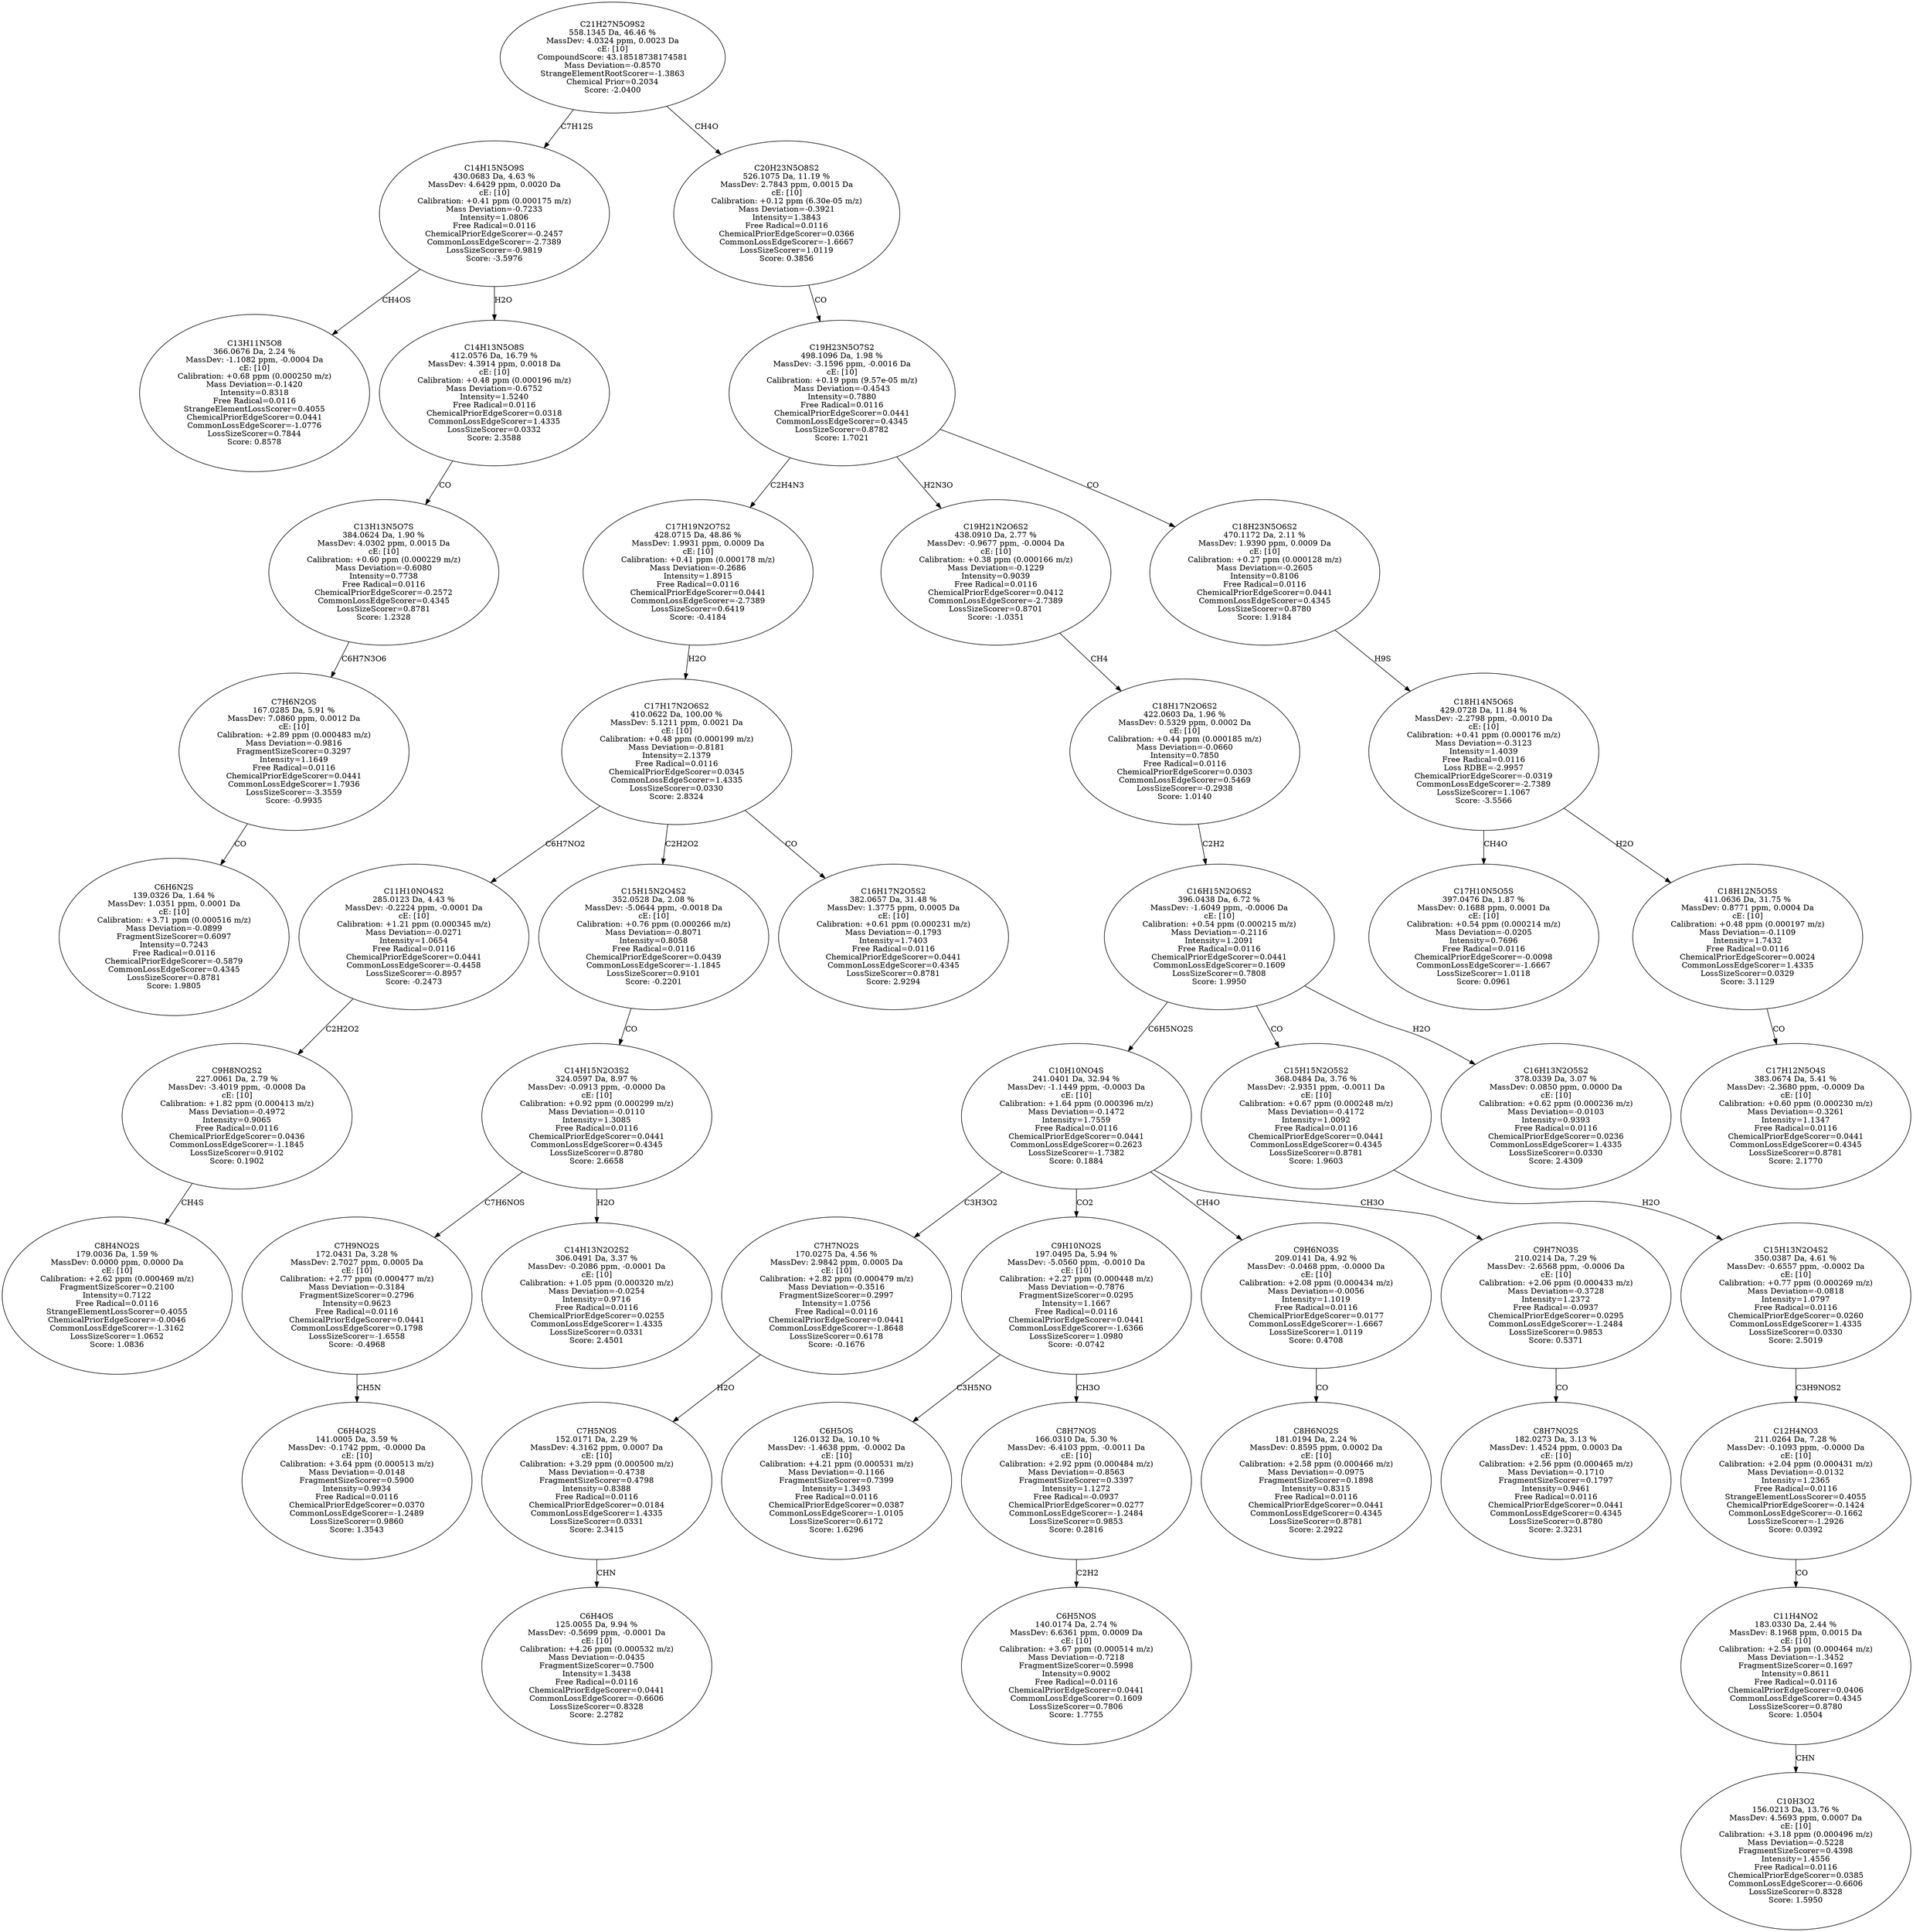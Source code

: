 strict digraph {
v1 [label="C13H11N5O8\n366.0676 Da, 2.24 %\nMassDev: -1.1082 ppm, -0.0004 Da\ncE: [10]\nCalibration: +0.68 ppm (0.000250 m/z)\nMass Deviation=-0.1420\nIntensity=0.8318\nFree Radical=0.0116\nStrangeElementLossScorer=0.4055\nChemicalPriorEdgeScorer=0.0441\nCommonLossEdgeScorer=-1.0776\nLossSizeScorer=0.7844\nScore: 0.8578"];
v2 [label="C6H6N2S\n139.0326 Da, 1.64 %\nMassDev: 1.0351 ppm, 0.0001 Da\ncE: [10]\nCalibration: +3.71 ppm (0.000516 m/z)\nMass Deviation=-0.0899\nFragmentSizeScorer=0.6097\nIntensity=0.7243\nFree Radical=0.0116\nChemicalPriorEdgeScorer=-0.5879\nCommonLossEdgeScorer=0.4345\nLossSizeScorer=0.8781\nScore: 1.9805"];
v3 [label="C7H6N2OS\n167.0285 Da, 5.91 %\nMassDev: 7.0860 ppm, 0.0012 Da\ncE: [10]\nCalibration: +2.89 ppm (0.000483 m/z)\nMass Deviation=-0.9816\nFragmentSizeScorer=0.3297\nIntensity=1.1649\nFree Radical=0.0116\nChemicalPriorEdgeScorer=0.0441\nCommonLossEdgeScorer=1.7936\nLossSizeScorer=-3.3559\nScore: -0.9935"];
v4 [label="C13H13N5O7S\n384.0624 Da, 1.90 %\nMassDev: 4.0302 ppm, 0.0015 Da\ncE: [10]\nCalibration: +0.60 ppm (0.000229 m/z)\nMass Deviation=-0.6080\nIntensity=0.7738\nFree Radical=0.0116\nChemicalPriorEdgeScorer=-0.2572\nCommonLossEdgeScorer=0.4345\nLossSizeScorer=0.8781\nScore: 1.2328"];
v5 [label="C14H13N5O8S\n412.0576 Da, 16.79 %\nMassDev: 4.3914 ppm, 0.0018 Da\ncE: [10]\nCalibration: +0.48 ppm (0.000196 m/z)\nMass Deviation=-0.6752\nIntensity=1.5240\nFree Radical=0.0116\nChemicalPriorEdgeScorer=0.0318\nCommonLossEdgeScorer=1.4335\nLossSizeScorer=0.0332\nScore: 2.3588"];
v6 [label="C14H15N5O9S\n430.0683 Da, 4.63 %\nMassDev: 4.6429 ppm, 0.0020 Da\ncE: [10]\nCalibration: +0.41 ppm (0.000175 m/z)\nMass Deviation=-0.7233\nIntensity=1.0806\nFree Radical=0.0116\nChemicalPriorEdgeScorer=-0.2457\nCommonLossEdgeScorer=-2.7389\nLossSizeScorer=-0.9819\nScore: -3.5976"];
v7 [label="C8H4NO2S\n179.0036 Da, 1.59 %\nMassDev: 0.0000 ppm, 0.0000 Da\ncE: [10]\nCalibration: +2.62 ppm (0.000469 m/z)\nFragmentSizeScorer=0.2100\nIntensity=0.7122\nFree Radical=0.0116\nStrangeElementLossScorer=0.4055\nChemicalPriorEdgeScorer=-0.0046\nCommonLossEdgeScorer=-1.3162\nLossSizeScorer=1.0652\nScore: 1.0836"];
v8 [label="C9H8NO2S2\n227.0061 Da, 2.79 %\nMassDev: -3.4019 ppm, -0.0008 Da\ncE: [10]\nCalibration: +1.82 ppm (0.000413 m/z)\nMass Deviation=-0.4972\nIntensity=0.9065\nFree Radical=0.0116\nChemicalPriorEdgeScorer=0.0436\nCommonLossEdgeScorer=-1.1845\nLossSizeScorer=0.9102\nScore: 0.1902"];
v9 [label="C11H10NO4S2\n285.0123 Da, 4.43 %\nMassDev: -0.2224 ppm, -0.0001 Da\ncE: [10]\nCalibration: +1.21 ppm (0.000345 m/z)\nMass Deviation=-0.0271\nIntensity=1.0654\nFree Radical=0.0116\nChemicalPriorEdgeScorer=0.0441\nCommonLossEdgeScorer=-0.4458\nLossSizeScorer=-0.8957\nScore: -0.2473"];
v10 [label="C6H4O2S\n141.0005 Da, 3.59 %\nMassDev: -0.1742 ppm, -0.0000 Da\ncE: [10]\nCalibration: +3.64 ppm (0.000513 m/z)\nMass Deviation=-0.0148\nFragmentSizeScorer=0.5900\nIntensity=0.9934\nFree Radical=0.0116\nChemicalPriorEdgeScorer=0.0370\nCommonLossEdgeScorer=-1.2489\nLossSizeScorer=0.9860\nScore: 1.3543"];
v11 [label="C7H9NO2S\n172.0431 Da, 3.28 %\nMassDev: 2.7027 ppm, 0.0005 Da\ncE: [10]\nCalibration: +2.77 ppm (0.000477 m/z)\nMass Deviation=-0.3184\nFragmentSizeScorer=0.2796\nIntensity=0.9623\nFree Radical=0.0116\nChemicalPriorEdgeScorer=0.0441\nCommonLossEdgeScorer=0.1798\nLossSizeScorer=-1.6558\nScore: -0.4968"];
v12 [label="C14H13N2O2S2\n306.0491 Da, 3.37 %\nMassDev: -0.2086 ppm, -0.0001 Da\ncE: [10]\nCalibration: +1.05 ppm (0.000320 m/z)\nMass Deviation=-0.0254\nIntensity=0.9716\nFree Radical=0.0116\nChemicalPriorEdgeScorer=0.0255\nCommonLossEdgeScorer=1.4335\nLossSizeScorer=0.0331\nScore: 2.4501"];
v13 [label="C14H15N2O3S2\n324.0597 Da, 8.97 %\nMassDev: -0.0913 ppm, -0.0000 Da\ncE: [10]\nCalibration: +0.92 ppm (0.000299 m/z)\nMass Deviation=-0.0110\nIntensity=1.3085\nFree Radical=0.0116\nChemicalPriorEdgeScorer=0.0441\nCommonLossEdgeScorer=0.4345\nLossSizeScorer=0.8780\nScore: 2.6658"];
v14 [label="C15H15N2O4S2\n352.0528 Da, 2.08 %\nMassDev: -5.0644 ppm, -0.0018 Da\ncE: [10]\nCalibration: +0.76 ppm (0.000266 m/z)\nMass Deviation=-0.8071\nIntensity=0.8058\nFree Radical=0.0116\nChemicalPriorEdgeScorer=0.0439\nCommonLossEdgeScorer=-1.1845\nLossSizeScorer=0.9101\nScore: -0.2201"];
v15 [label="C16H17N2O5S2\n382.0657 Da, 31.48 %\nMassDev: 1.3775 ppm, 0.0005 Da\ncE: [10]\nCalibration: +0.61 ppm (0.000231 m/z)\nMass Deviation=-0.1793\nIntensity=1.7403\nFree Radical=0.0116\nChemicalPriorEdgeScorer=0.0441\nCommonLossEdgeScorer=0.4345\nLossSizeScorer=0.8781\nScore: 2.9294"];
v16 [label="C17H17N2O6S2\n410.0622 Da, 100.00 %\nMassDev: 5.1211 ppm, 0.0021 Da\ncE: [10]\nCalibration: +0.48 ppm (0.000199 m/z)\nMass Deviation=-0.8181\nIntensity=2.1379\nFree Radical=0.0116\nChemicalPriorEdgeScorer=0.0345\nCommonLossEdgeScorer=1.4335\nLossSizeScorer=0.0330\nScore: 2.8324"];
v17 [label="C17H19N2O7S2\n428.0715 Da, 48.86 %\nMassDev: 1.9931 ppm, 0.0009 Da\ncE: [10]\nCalibration: +0.41 ppm (0.000178 m/z)\nMass Deviation=-0.2686\nIntensity=1.8915\nFree Radical=0.0116\nChemicalPriorEdgeScorer=0.0441\nCommonLossEdgeScorer=-2.7389\nLossSizeScorer=0.6419\nScore: -0.4184"];
v18 [label="C6H4OS\n125.0055 Da, 9.94 %\nMassDev: -0.5699 ppm, -0.0001 Da\ncE: [10]\nCalibration: +4.26 ppm (0.000532 m/z)\nMass Deviation=-0.0435\nFragmentSizeScorer=0.7500\nIntensity=1.3438\nFree Radical=0.0116\nChemicalPriorEdgeScorer=0.0441\nCommonLossEdgeScorer=-0.6606\nLossSizeScorer=0.8328\nScore: 2.2782"];
v19 [label="C7H5NOS\n152.0171 Da, 2.29 %\nMassDev: 4.3162 ppm, 0.0007 Da\ncE: [10]\nCalibration: +3.29 ppm (0.000500 m/z)\nMass Deviation=-0.4738\nFragmentSizeScorer=0.4798\nIntensity=0.8388\nFree Radical=0.0116\nChemicalPriorEdgeScorer=0.0184\nCommonLossEdgeScorer=1.4335\nLossSizeScorer=0.0331\nScore: 2.3415"];
v20 [label="C7H7NO2S\n170.0275 Da, 4.56 %\nMassDev: 2.9842 ppm, 0.0005 Da\ncE: [10]\nCalibration: +2.82 ppm (0.000479 m/z)\nMass Deviation=-0.3516\nFragmentSizeScorer=0.2997\nIntensity=1.0756\nFree Radical=0.0116\nChemicalPriorEdgeScorer=0.0441\nCommonLossEdgeScorer=-1.8648\nLossSizeScorer=0.6178\nScore: -0.1676"];
v21 [label="C6H5OS\n126.0132 Da, 10.10 %\nMassDev: -1.4638 ppm, -0.0002 Da\ncE: [10]\nCalibration: +4.21 ppm (0.000531 m/z)\nMass Deviation=-0.1166\nFragmentSizeScorer=0.7399\nIntensity=1.3493\nFree Radical=0.0116\nChemicalPriorEdgeScorer=0.0387\nCommonLossEdgeScorer=-1.0105\nLossSizeScorer=0.6172\nScore: 1.6296"];
v22 [label="C6H5NOS\n140.0174 Da, 2.74 %\nMassDev: 6.6361 ppm, 0.0009 Da\ncE: [10]\nCalibration: +3.67 ppm (0.000514 m/z)\nMass Deviation=-0.7218\nFragmentSizeScorer=0.5998\nIntensity=0.9002\nFree Radical=0.0116\nChemicalPriorEdgeScorer=0.0441\nCommonLossEdgeScorer=0.1609\nLossSizeScorer=0.7806\nScore: 1.7755"];
v23 [label="C8H7NOS\n166.0310 Da, 5.30 %\nMassDev: -6.4103 ppm, -0.0011 Da\ncE: [10]\nCalibration: +2.92 ppm (0.000484 m/z)\nMass Deviation=-0.8563\nFragmentSizeScorer=0.3397\nIntensity=1.1272\nFree Radical=-0.0937\nChemicalPriorEdgeScorer=0.0277\nCommonLossEdgeScorer=-1.2484\nLossSizeScorer=0.9853\nScore: 0.2816"];
v24 [label="C9H10NO2S\n197.0495 Da, 5.94 %\nMassDev: -5.0560 ppm, -0.0010 Da\ncE: [10]\nCalibration: +2.27 ppm (0.000448 m/z)\nMass Deviation=-0.7876\nFragmentSizeScorer=0.0295\nIntensity=1.1667\nFree Radical=0.0116\nChemicalPriorEdgeScorer=0.0441\nCommonLossEdgeScorer=-1.6366\nLossSizeScorer=1.0980\nScore: -0.0742"];
v25 [label="C8H6NO2S\n181.0194 Da, 2.24 %\nMassDev: 0.8595 ppm, 0.0002 Da\ncE: [10]\nCalibration: +2.58 ppm (0.000466 m/z)\nMass Deviation=-0.0975\nFragmentSizeScorer=0.1898\nIntensity=0.8315\nFree Radical=0.0116\nChemicalPriorEdgeScorer=0.0441\nCommonLossEdgeScorer=0.4345\nLossSizeScorer=0.8781\nScore: 2.2922"];
v26 [label="C9H6NO3S\n209.0141 Da, 4.92 %\nMassDev: -0.0468 ppm, -0.0000 Da\ncE: [10]\nCalibration: +2.08 ppm (0.000434 m/z)\nMass Deviation=-0.0056\nIntensity=1.1019\nFree Radical=0.0116\nChemicalPriorEdgeScorer=0.0177\nCommonLossEdgeScorer=-1.6667\nLossSizeScorer=1.0119\nScore: 0.4708"];
v27 [label="C8H7NO2S\n182.0273 Da, 3.13 %\nMassDev: 1.4524 ppm, 0.0003 Da\ncE: [10]\nCalibration: +2.56 ppm (0.000465 m/z)\nMass Deviation=-0.1710\nFragmentSizeScorer=0.1797\nIntensity=0.9461\nFree Radical=0.0116\nChemicalPriorEdgeScorer=0.0441\nCommonLossEdgeScorer=0.4345\nLossSizeScorer=0.8780\nScore: 2.3231"];
v28 [label="C9H7NO3S\n210.0214 Da, 7.29 %\nMassDev: -2.6568 ppm, -0.0006 Da\ncE: [10]\nCalibration: +2.06 ppm (0.000433 m/z)\nMass Deviation=-0.3728\nIntensity=1.2372\nFree Radical=-0.0937\nChemicalPriorEdgeScorer=0.0295\nCommonLossEdgeScorer=-1.2484\nLossSizeScorer=0.9853\nScore: 0.5371"];
v29 [label="C10H10NO4S\n241.0401 Da, 32.94 %\nMassDev: -1.1449 ppm, -0.0003 Da\ncE: [10]\nCalibration: +1.64 ppm (0.000396 m/z)\nMass Deviation=-0.1472\nIntensity=1.7559\nFree Radical=0.0116\nChemicalPriorEdgeScorer=0.0441\nCommonLossEdgeScorer=0.2623\nLossSizeScorer=-1.7382\nScore: 0.1884"];
v30 [label="C10H3O2\n156.0213 Da, 13.76 %\nMassDev: 4.5693 ppm, 0.0007 Da\ncE: [10]\nCalibration: +3.18 ppm (0.000496 m/z)\nMass Deviation=-0.5228\nFragmentSizeScorer=0.4398\nIntensity=1.4556\nFree Radical=0.0116\nChemicalPriorEdgeScorer=0.0385\nCommonLossEdgeScorer=-0.6606\nLossSizeScorer=0.8328\nScore: 1.5950"];
v31 [label="C11H4NO2\n183.0330 Da, 2.44 %\nMassDev: 8.1968 ppm, 0.0015 Da\ncE: [10]\nCalibration: +2.54 ppm (0.000464 m/z)\nMass Deviation=-1.3452\nFragmentSizeScorer=0.1697\nIntensity=0.8611\nFree Radical=0.0116\nChemicalPriorEdgeScorer=0.0406\nCommonLossEdgeScorer=0.4345\nLossSizeScorer=0.8780\nScore: 1.0504"];
v32 [label="C12H4NO3\n211.0264 Da, 7.28 %\nMassDev: -0.1093 ppm, -0.0000 Da\ncE: [10]\nCalibration: +2.04 ppm (0.000431 m/z)\nMass Deviation=-0.0132\nIntensity=1.2365\nFree Radical=0.0116\nStrangeElementLossScorer=0.4055\nChemicalPriorEdgeScorer=-0.1424\nCommonLossEdgeScorer=-0.1662\nLossSizeScorer=-1.2926\nScore: 0.0392"];
v33 [label="C15H13N2O4S2\n350.0387 Da, 4.61 %\nMassDev: -0.6557 ppm, -0.0002 Da\ncE: [10]\nCalibration: +0.77 ppm (0.000269 m/z)\nMass Deviation=-0.0818\nIntensity=1.0797\nFree Radical=0.0116\nChemicalPriorEdgeScorer=0.0260\nCommonLossEdgeScorer=1.4335\nLossSizeScorer=0.0330\nScore: 2.5019"];
v34 [label="C15H15N2O5S2\n368.0484 Da, 3.76 %\nMassDev: -2.9351 ppm, -0.0011 Da\ncE: [10]\nCalibration: +0.67 ppm (0.000248 m/z)\nMass Deviation=-0.4172\nIntensity=1.0092\nFree Radical=0.0116\nChemicalPriorEdgeScorer=0.0441\nCommonLossEdgeScorer=0.4345\nLossSizeScorer=0.8781\nScore: 1.9603"];
v35 [label="C16H13N2O5S2\n378.0339 Da, 3.07 %\nMassDev: 0.0850 ppm, 0.0000 Da\ncE: [10]\nCalibration: +0.62 ppm (0.000236 m/z)\nMass Deviation=-0.0103\nIntensity=0.9393\nFree Radical=0.0116\nChemicalPriorEdgeScorer=0.0236\nCommonLossEdgeScorer=1.4335\nLossSizeScorer=0.0330\nScore: 2.4309"];
v36 [label="C16H15N2O6S2\n396.0438 Da, 6.72 %\nMassDev: -1.6049 ppm, -0.0006 Da\ncE: [10]\nCalibration: +0.54 ppm (0.000215 m/z)\nMass Deviation=-0.2116\nIntensity=1.2091\nFree Radical=0.0116\nChemicalPriorEdgeScorer=0.0441\nCommonLossEdgeScorer=0.1609\nLossSizeScorer=0.7808\nScore: 1.9950"];
v37 [label="C18H17N2O6S2\n422.0603 Da, 1.96 %\nMassDev: 0.5329 ppm, 0.0002 Da\ncE: [10]\nCalibration: +0.44 ppm (0.000185 m/z)\nMass Deviation=-0.0660\nIntensity=0.7850\nFree Radical=0.0116\nChemicalPriorEdgeScorer=0.0303\nCommonLossEdgeScorer=0.5469\nLossSizeScorer=-0.2938\nScore: 1.0140"];
v38 [label="C19H21N2O6S2\n438.0910 Da, 2.77 %\nMassDev: -0.9677 ppm, -0.0004 Da\ncE: [10]\nCalibration: +0.38 ppm (0.000166 m/z)\nMass Deviation=-0.1229\nIntensity=0.9039\nFree Radical=0.0116\nChemicalPriorEdgeScorer=0.0412\nCommonLossEdgeScorer=-2.7389\nLossSizeScorer=0.8701\nScore: -1.0351"];
v39 [label="C17H10N5O5S\n397.0476 Da, 1.87 %\nMassDev: 0.1688 ppm, 0.0001 Da\ncE: [10]\nCalibration: +0.54 ppm (0.000214 m/z)\nMass Deviation=-0.0205\nIntensity=0.7696\nFree Radical=0.0116\nChemicalPriorEdgeScorer=-0.0098\nCommonLossEdgeScorer=-1.6667\nLossSizeScorer=1.0118\nScore: 0.0961"];
v40 [label="C17H12N5O4S\n383.0674 Da, 5.41 %\nMassDev: -2.3680 ppm, -0.0009 Da\ncE: [10]\nCalibration: +0.60 ppm (0.000230 m/z)\nMass Deviation=-0.3261\nIntensity=1.1347\nFree Radical=0.0116\nChemicalPriorEdgeScorer=0.0441\nCommonLossEdgeScorer=0.4345\nLossSizeScorer=0.8781\nScore: 2.1770"];
v41 [label="C18H12N5O5S\n411.0636 Da, 31.75 %\nMassDev: 0.8771 ppm, 0.0004 Da\ncE: [10]\nCalibration: +0.48 ppm (0.000197 m/z)\nMass Deviation=-0.1109\nIntensity=1.7432\nFree Radical=0.0116\nChemicalPriorEdgeScorer=0.0024\nCommonLossEdgeScorer=1.4335\nLossSizeScorer=0.0329\nScore: 3.1129"];
v42 [label="C18H14N5O6S\n429.0728 Da, 11.84 %\nMassDev: -2.2798 ppm, -0.0010 Da\ncE: [10]\nCalibration: +0.41 ppm (0.000176 m/z)\nMass Deviation=-0.3123\nIntensity=1.4039\nFree Radical=0.0116\nLoss RDBE=-2.9957\nChemicalPriorEdgeScorer=-0.0319\nCommonLossEdgeScorer=-2.7389\nLossSizeScorer=1.1067\nScore: -3.5566"];
v43 [label="C18H23N5O6S2\n470.1172 Da, 2.11 %\nMassDev: 1.9390 ppm, 0.0009 Da\ncE: [10]\nCalibration: +0.27 ppm (0.000128 m/z)\nMass Deviation=-0.2605\nIntensity=0.8106\nFree Radical=0.0116\nChemicalPriorEdgeScorer=0.0441\nCommonLossEdgeScorer=0.4345\nLossSizeScorer=0.8780\nScore: 1.9184"];
v44 [label="C19H23N5O7S2\n498.1096 Da, 1.98 %\nMassDev: -3.1596 ppm, -0.0016 Da\ncE: [10]\nCalibration: +0.19 ppm (9.57e-05 m/z)\nMass Deviation=-0.4543\nIntensity=0.7880\nFree Radical=0.0116\nChemicalPriorEdgeScorer=0.0441\nCommonLossEdgeScorer=0.4345\nLossSizeScorer=0.8782\nScore: 1.7021"];
v45 [label="C20H23N5O8S2\n526.1075 Da, 11.19 %\nMassDev: 2.7843 ppm, 0.0015 Da\ncE: [10]\nCalibration: +0.12 ppm (6.30e-05 m/z)\nMass Deviation=-0.3921\nIntensity=1.3843\nFree Radical=0.0116\nChemicalPriorEdgeScorer=0.0366\nCommonLossEdgeScorer=-1.6667\nLossSizeScorer=1.0119\nScore: 0.3856"];
v46 [label="C21H27N5O9S2\n558.1345 Da, 46.46 %\nMassDev: 4.0324 ppm, 0.0023 Da\ncE: [10]\nCompoundScore: 43.18518738174581\nMass Deviation=-0.8570\nStrangeElementRootScorer=-1.3863\nChemical Prior=0.2034\nScore: -2.0400"];
v6 -> v1 [label="CH4OS"];
v3 -> v2 [label="CO"];
v4 -> v3 [label="C6H7N3O6"];
v5 -> v4 [label="CO"];
v6 -> v5 [label="H2O"];
v46 -> v6 [label="C7H12S"];
v8 -> v7 [label="CH4S"];
v9 -> v8 [label="C2H2O2"];
v16 -> v9 [label="C6H7NO2"];
v11 -> v10 [label="CH5N"];
v13 -> v11 [label="C7H6NOS"];
v13 -> v12 [label="H2O"];
v14 -> v13 [label="CO"];
v16 -> v14 [label="C2H2O2"];
v16 -> v15 [label="CO"];
v17 -> v16 [label="H2O"];
v44 -> v17 [label="C2H4N3"];
v19 -> v18 [label="CHN"];
v20 -> v19 [label="H2O"];
v29 -> v20 [label="C3H3O2"];
v24 -> v21 [label="C3H5NO"];
v23 -> v22 [label="C2H2"];
v24 -> v23 [label="CH3O"];
v29 -> v24 [label="CO2"];
v26 -> v25 [label="CO"];
v29 -> v26 [label="CH4O"];
v28 -> v27 [label="CO"];
v29 -> v28 [label="CH3O"];
v36 -> v29 [label="C6H5NO2S"];
v31 -> v30 [label="CHN"];
v32 -> v31 [label="CO"];
v33 -> v32 [label="C3H9NOS2"];
v34 -> v33 [label="H2O"];
v36 -> v34 [label="CO"];
v36 -> v35 [label="H2O"];
v37 -> v36 [label="C2H2"];
v38 -> v37 [label="CH4"];
v44 -> v38 [label="H2N3O"];
v42 -> v39 [label="CH4O"];
v41 -> v40 [label="CO"];
v42 -> v41 [label="H2O"];
v43 -> v42 [label="H9S"];
v44 -> v43 [label="CO"];
v45 -> v44 [label="CO"];
v46 -> v45 [label="CH4O"];
}